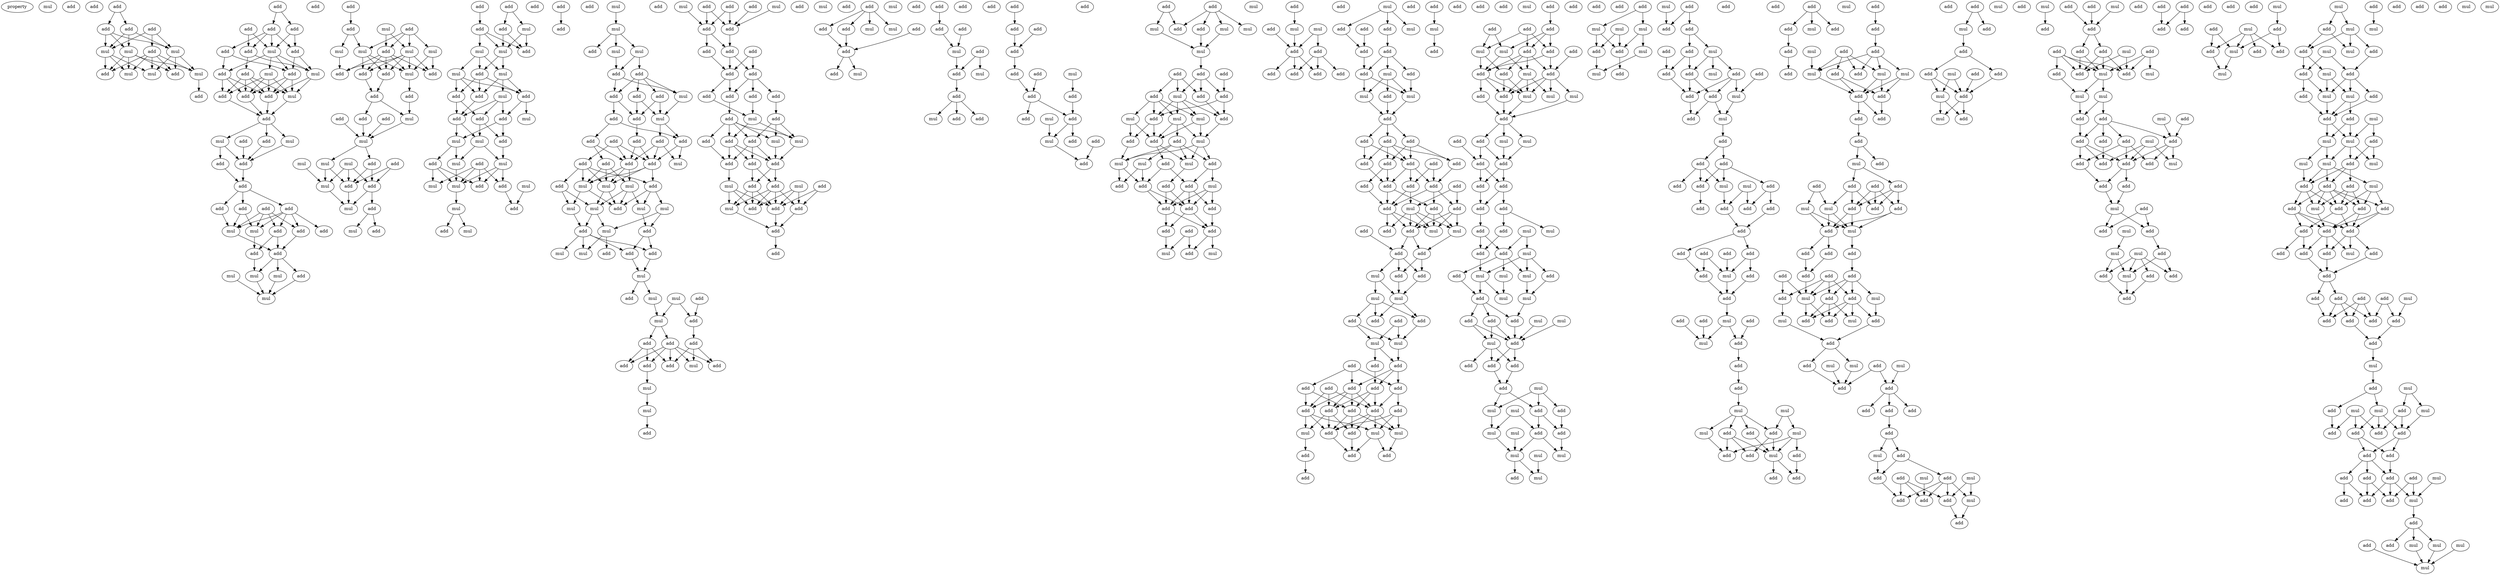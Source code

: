 digraph {
    node [fontcolor=black]
    property [mul=2,lf=1.3]
    0 [ label = mul ];
    1 [ label = add ];
    2 [ label = add ];
    3 [ label = add ];
    4 [ label = add ];
    5 [ label = add ];
    6 [ label = add ];
    7 [ label = mul ];
    8 [ label = mul ];
    9 [ label = add ];
    10 [ label = mul ];
    11 [ label = add ];
    12 [ label = mul ];
    13 [ label = mul ];
    14 [ label = mul ];
    15 [ label = add ];
    16 [ label = add ];
    17 [ label = add ];
    18 [ label = add ];
    19 [ label = add ];
    20 [ label = add ];
    21 [ label = mul ];
    22 [ label = add ];
    23 [ label = add ];
    24 [ label = add ];
    25 [ label = mul ];
    26 [ label = mul ];
    27 [ label = add ];
    28 [ label = add ];
    29 [ label = add ];
    30 [ label = add ];
    31 [ label = add ];
    32 [ label = add ];
    33 [ label = mul ];
    34 [ label = add ];
    35 [ label = mul ];
    36 [ label = add ];
    37 [ label = add ];
    38 [ label = add ];
    39 [ label = mul ];
    40 [ label = add ];
    41 [ label = add ];
    42 [ label = add ];
    43 [ label = add ];
    44 [ label = add ];
    45 [ label = add ];
    46 [ label = add ];
    47 [ label = add ];
    48 [ label = mul ];
    49 [ label = mul ];
    50 [ label = add ];
    51 [ label = add ];
    52 [ label = add ];
    53 [ label = add ];
    54 [ label = mul ];
    55 [ label = mul ];
    56 [ label = add ];
    57 [ label = mul ];
    58 [ label = mul ];
    59 [ label = add ];
    60 [ label = add ];
    61 [ label = add ];
    62 [ label = mul ];
    63 [ label = mul ];
    64 [ label = add ];
    65 [ label = mul ];
    66 [ label = mul ];
    67 [ label = mul ];
    68 [ label = add ];
    69 [ label = add ];
    70 [ label = add ];
    71 [ label = add ];
    72 [ label = mul ];
    73 [ label = add ];
    74 [ label = add ];
    75 [ label = add ];
    76 [ label = mul ];
    77 [ label = add ];
    78 [ label = add ];
    79 [ label = mul ];
    80 [ label = mul ];
    81 [ label = mul ];
    82 [ label = add ];
    83 [ label = mul ];
    84 [ label = add ];
    85 [ label = add ];
    86 [ label = mul ];
    87 [ label = add ];
    88 [ label = mul ];
    89 [ label = add ];
    90 [ label = mul ];
    91 [ label = add ];
    92 [ label = add ];
    93 [ label = add ];
    94 [ label = add ];
    95 [ label = mul ];
    96 [ label = add ];
    97 [ label = mul ];
    98 [ label = add ];
    99 [ label = mul ];
    100 [ label = mul ];
    101 [ label = add ];
    102 [ label = mul ];
    103 [ label = add ];
    104 [ label = add ];
    105 [ label = add ];
    106 [ label = add ];
    107 [ label = mul ];
    108 [ label = mul ];
    109 [ label = add ];
    110 [ label = add ];
    111 [ label = add ];
    112 [ label = mul ];
    113 [ label = add ];
    114 [ label = mul ];
    115 [ label = mul ];
    116 [ label = add ];
    117 [ label = mul ];
    118 [ label = add ];
    119 [ label = add ];
    120 [ label = mul ];
    121 [ label = mul ];
    122 [ label = mul ];
    123 [ label = add ];
    124 [ label = mul ];
    125 [ label = add ];
    126 [ label = add ];
    127 [ label = mul ];
    128 [ label = add ];
    129 [ label = add ];
    130 [ label = add ];
    131 [ label = mul ];
    132 [ label = mul ];
    133 [ label = add ];
    134 [ label = mul ];
    135 [ label = mul ];
    136 [ label = add ];
    137 [ label = add ];
    138 [ label = add ];
    139 [ label = add ];
    140 [ label = mul ];
    141 [ label = add ];
    142 [ label = add ];
    143 [ label = mul ];
    144 [ label = add ];
    145 [ label = add ];
    146 [ label = add ];
    147 [ label = add ];
    148 [ label = add ];
    149 [ label = add ];
    150 [ label = add ];
    151 [ label = add ];
    152 [ label = add ];
    153 [ label = mul ];
    154 [ label = add ];
    155 [ label = mul ];
    156 [ label = add ];
    157 [ label = add ];
    158 [ label = mul ];
    159 [ label = mul ];
    160 [ label = mul ];
    161 [ label = mul ];
    162 [ label = mul ];
    163 [ label = add ];
    164 [ label = mul ];
    165 [ label = add ];
    166 [ label = add ];
    167 [ label = mul ];
    168 [ label = add ];
    169 [ label = add ];
    170 [ label = mul ];
    171 [ label = mul ];
    172 [ label = add ];
    173 [ label = mul ];
    174 [ label = add ];
    175 [ label = mul ];
    176 [ label = mul ];
    177 [ label = add ];
    178 [ label = add ];
    179 [ label = mul ];
    180 [ label = add ];
    181 [ label = add ];
    182 [ label = add ];
    183 [ label = add ];
    184 [ label = add ];
    185 [ label = add ];
    186 [ label = mul ];
    187 [ label = add ];
    188 [ label = add ];
    189 [ label = mul ];
    190 [ label = mul ];
    191 [ label = add ];
    192 [ label = mul ];
    193 [ label = mul ];
    194 [ label = add ];
    195 [ label = add ];
    196 [ label = add ];
    197 [ label = add ];
    198 [ label = add ];
    199 [ label = add ];
    200 [ label = add ];
    201 [ label = add ];
    202 [ label = add ];
    203 [ label = add ];
    204 [ label = add ];
    205 [ label = add ];
    206 [ label = add ];
    207 [ label = add ];
    208 [ label = mul ];
    209 [ label = add ];
    210 [ label = add ];
    211 [ label = mul ];
    212 [ label = mul ];
    213 [ label = add ];
    214 [ label = add ];
    215 [ label = add ];
    216 [ label = add ];
    217 [ label = add ];
    218 [ label = add ];
    219 [ label = mul ];
    220 [ label = add ];
    221 [ label = mul ];
    222 [ label = add ];
    223 [ label = add ];
    224 [ label = add ];
    225 [ label = add ];
    226 [ label = mul ];
    227 [ label = add ];
    228 [ label = add ];
    229 [ label = add ];
    230 [ label = mul ];
    231 [ label = add ];
    232 [ label = add ];
    233 [ label = add ];
    234 [ label = add ];
    235 [ label = add ];
    236 [ label = add ];
    237 [ label = mul ];
    238 [ label = mul ];
    239 [ label = add ];
    240 [ label = add ];
    241 [ label = mul ];
    242 [ label = mul ];
    243 [ label = add ];
    244 [ label = add ];
    245 [ label = add ];
    246 [ label = add ];
    247 [ label = add ];
    248 [ label = mul ];
    249 [ label = add ];
    250 [ label = mul ];
    251 [ label = add ];
    252 [ label = add ];
    253 [ label = mul ];
    254 [ label = add ];
    255 [ label = add ];
    256 [ label = add ];
    257 [ label = add ];
    258 [ label = add ];
    259 [ label = add ];
    260 [ label = add ];
    261 [ label = add ];
    262 [ label = add ];
    263 [ label = mul ];
    264 [ label = add ];
    265 [ label = add ];
    266 [ label = add ];
    267 [ label = add ];
    268 [ label = add ];
    269 [ label = mul ];
    270 [ label = mul ];
    271 [ label = add ];
    272 [ label = add ];
    273 [ label = add ];
    274 [ label = add ];
    275 [ label = add ];
    276 [ label = add ];
    277 [ label = mul ];
    278 [ label = add ];
    279 [ label = mul ];
    280 [ label = mul ];
    281 [ label = mul ];
    282 [ label = add ];
    283 [ label = add ];
    284 [ label = mul ];
    285 [ label = add ];
    286 [ label = add ];
    287 [ label = add ];
    288 [ label = add ];
    289 [ label = mul ];
    290 [ label = mul ];
    291 [ label = mul ];
    292 [ label = mul ];
    293 [ label = add ];
    294 [ label = add ];
    295 [ label = add ];
    296 [ label = add ];
    297 [ label = mul ];
    298 [ label = add ];
    299 [ label = mul ];
    300 [ label = mul ];
    301 [ label = mul ];
    302 [ label = add ];
    303 [ label = add ];
    304 [ label = add ];
    305 [ label = mul ];
    306 [ label = add ];
    307 [ label = add ];
    308 [ label = add ];
    309 [ label = add ];
    310 [ label = add ];
    311 [ label = add ];
    312 [ label = add ];
    313 [ label = add ];
    314 [ label = add ];
    315 [ label = mul ];
    316 [ label = add ];
    317 [ label = mul ];
    318 [ label = add ];
    319 [ label = mul ];
    320 [ label = mul ];
    321 [ label = add ];
    322 [ label = add ];
    323 [ label = add ];
    324 [ label = add ];
    325 [ label = add ];
    326 [ label = add ];
    327 [ label = add ];
    328 [ label = add ];
    329 [ label = mul ];
    330 [ label = add ];
    331 [ label = add ];
    332 [ label = mul ];
    333 [ label = add ];
    334 [ label = add ];
    335 [ label = add ];
    336 [ label = add ];
    337 [ label = add ];
    338 [ label = mul ];
    339 [ label = add ];
    340 [ label = add ];
    341 [ label = mul ];
    342 [ label = mul ];
    343 [ label = add ];
    344 [ label = add ];
    345 [ label = add ];
    346 [ label = add ];
    347 [ label = add ];
    348 [ label = add ];
    349 [ label = add ];
    350 [ label = add ];
    351 [ label = add ];
    352 [ label = add ];
    353 [ label = add ];
    354 [ label = add ];
    355 [ label = add ];
    356 [ label = add ];
    357 [ label = mul ];
    358 [ label = add ];
    359 [ label = add ];
    360 [ label = add ];
    361 [ label = add ];
    362 [ label = mul ];
    363 [ label = add ];
    364 [ label = mul ];
    365 [ label = add ];
    366 [ label = add ];
    367 [ label = add ];
    368 [ label = mul ];
    369 [ label = add ];
    370 [ label = add ];
    371 [ label = mul ];
    372 [ label = mul ];
    373 [ label = add ];
    374 [ label = add ];
    375 [ label = add ];
    376 [ label = add ];
    377 [ label = mul ];
    378 [ label = mul ];
    379 [ label = add ];
    380 [ label = add ];
    381 [ label = add ];
    382 [ label = add ];
    383 [ label = add ];
    384 [ label = add ];
    385 [ label = add ];
    386 [ label = add ];
    387 [ label = add ];
    388 [ label = add ];
    389 [ label = add ];
    390 [ label = add ];
    391 [ label = add ];
    392 [ label = add ];
    393 [ label = mul ];
    394 [ label = mul ];
    395 [ label = mul ];
    396 [ label = add ];
    397 [ label = add ];
    398 [ label = add ];
    399 [ label = add ];
    400 [ label = add ];
    401 [ label = add ];
    402 [ label = mul ];
    403 [ label = add ];
    404 [ label = add ];
    405 [ label = add ];
    406 [ label = add ];
    407 [ label = mul ];
    408 [ label = add ];
    409 [ label = add ];
    410 [ label = add ];
    411 [ label = add ];
    412 [ label = add ];
    413 [ label = add ];
    414 [ label = add ];
    415 [ label = mul ];
    416 [ label = mul ];
    417 [ label = add ];
    418 [ label = add ];
    419 [ label = add ];
    420 [ label = mul ];
    421 [ label = add ];
    422 [ label = mul ];
    423 [ label = mul ];
    424 [ label = add ];
    425 [ label = mul ];
    426 [ label = add ];
    427 [ label = add ];
    428 [ label = add ];
    429 [ label = mul ];
    430 [ label = mul ];
    431 [ label = add ];
    432 [ label = add ];
    433 [ label = add ];
    434 [ label = add ];
    435 [ label = add ];
    436 [ label = add ];
    437 [ label = add ];
    438 [ label = add ];
    439 [ label = add ];
    440 [ label = mul ];
    441 [ label = add ];
    442 [ label = mul ];
    443 [ label = mul ];
    444 [ label = add ];
    445 [ label = add ];
    446 [ label = mul ];
    447 [ label = add ];
    448 [ label = mul ];
    449 [ label = mul ];
    450 [ label = add ];
    451 [ label = add ];
    452 [ label = mul ];
    453 [ label = mul ];
    454 [ label = add ];
    455 [ label = add ];
    456 [ label = mul ];
    457 [ label = add ];
    458 [ label = mul ];
    459 [ label = mul ];
    460 [ label = add ];
    461 [ label = add ];
    462 [ label = add ];
    463 [ label = add ];
    464 [ label = add ];
    465 [ label = add ];
    466 [ label = mul ];
    467 [ label = mul ];
    468 [ label = add ];
    469 [ label = mul ];
    470 [ label = add ];
    471 [ label = add ];
    472 [ label = mul ];
    473 [ label = mul ];
    474 [ label = add ];
    475 [ label = mul ];
    476 [ label = mul ];
    477 [ label = mul ];
    478 [ label = add ];
    479 [ label = mul ];
    480 [ label = add ];
    481 [ label = mul ];
    482 [ label = mul ];
    483 [ label = mul ];
    484 [ label = add ];
    485 [ label = add ];
    486 [ label = mul ];
    487 [ label = mul ];
    488 [ label = add ];
    489 [ label = mul ];
    490 [ label = add ];
    491 [ label = add ];
    492 [ label = add ];
    493 [ label = mul ];
    494 [ label = add ];
    495 [ label = add ];
    496 [ label = mul ];
    497 [ label = add ];
    498 [ label = add ];
    499 [ label = add ];
    500 [ label = add ];
    501 [ label = add ];
    502 [ label = add ];
    503 [ label = mul ];
    504 [ label = mul ];
    505 [ label = add ];
    506 [ label = add ];
    507 [ label = add ];
    508 [ label = add ];
    509 [ label = add ];
    510 [ label = mul ];
    511 [ label = add ];
    512 [ label = mul ];
    513 [ label = add ];
    514 [ label = add ];
    515 [ label = add ];
    516 [ label = add ];
    517 [ label = add ];
    518 [ label = add ];
    519 [ label = add ];
    520 [ label = add ];
    521 [ label = add ];
    522 [ label = add ];
    523 [ label = add ];
    524 [ label = mul ];
    525 [ label = add ];
    526 [ label = add ];
    527 [ label = add ];
    528 [ label = mul ];
    529 [ label = add ];
    530 [ label = add ];
    531 [ label = mul ];
    532 [ label = add ];
    533 [ label = add ];
    534 [ label = add ];
    535 [ label = mul ];
    536 [ label = mul ];
    537 [ label = add ];
    538 [ label = mul ];
    539 [ label = add ];
    540 [ label = add ];
    541 [ label = mul ];
    542 [ label = add ];
    543 [ label = add ];
    544 [ label = mul ];
    545 [ label = add ];
    546 [ label = add ];
    547 [ label = add ];
    548 [ label = add ];
    549 [ label = add ];
    550 [ label = add ];
    551 [ label = add ];
    552 [ label = mul ];
    553 [ label = mul ];
    554 [ label = add ];
    555 [ label = add ];
    556 [ label = add ];
    557 [ label = add ];
    558 [ label = add ];
    559 [ label = add ];
    560 [ label = mul ];
    561 [ label = add ];
    562 [ label = add ];
    563 [ label = mul ];
    564 [ label = mul ];
    565 [ label = mul ];
    566 [ label = add ];
    567 [ label = add ];
    568 [ label = add ];
    569 [ label = add ];
    570 [ label = add ];
    571 [ label = add ];
    572 [ label = add ];
    573 [ label = mul ];
    574 [ label = add ];
    575 [ label = add ];
    576 [ label = add ];
    577 [ label = add ];
    578 [ label = add ];
    579 [ label = add ];
    580 [ label = add ];
    581 [ label = add ];
    582 [ label = mul ];
    583 [ label = mul ];
    584 [ label = mul ];
    585 [ label = add ];
    586 [ label = add ];
    587 [ label = add ];
    588 [ label = add ];
    589 [ label = add ];
    590 [ label = add ];
    591 [ label = add ];
    592 [ label = add ];
    593 [ label = mul ];
    594 [ label = add ];
    595 [ label = mul ];
    596 [ label = add ];
    597 [ label = add ];
    598 [ label = add ];
    599 [ label = mul ];
    600 [ label = add ];
    601 [ label = add ];
    602 [ label = mul ];
    603 [ label = add ];
    604 [ label = mul ];
    605 [ label = add ];
    606 [ label = mul ];
    607 [ label = mul ];
    608 [ label = add ];
    609 [ label = add ];
    610 [ label = add ];
    611 [ label = add ];
    612 [ label = add ];
    613 [ label = add ];
    614 [ label = add ];
    615 [ label = mul ];
    616 [ label = add ];
    617 [ label = add ];
    618 [ label = mul ];
    619 [ label = add ];
    620 [ label = mul ];
    621 [ label = add ];
    622 [ label = add ];
    623 [ label = mul ];
    624 [ label = add ];
    625 [ label = add ];
    626 [ label = add ];
    627 [ label = add ];
    628 [ label = mul ];
    629 [ label = add ];
    630 [ label = mul ];
    631 [ label = add ];
    632 [ label = add ];
    633 [ label = add ];
    634 [ label = add ];
    635 [ label = add ];
    636 [ label = mul ];
    637 [ label = mul ];
    638 [ label = add ];
    639 [ label = mul ];
    640 [ label = add ];
    641 [ label = mul ];
    642 [ label = add ];
    643 [ label = add ];
    644 [ label = add ];
    645 [ label = mul ];
    646 [ label = add ];
    647 [ label = add ];
    648 [ label = add ];
    649 [ label = add ];
    650 [ label = add ];
    651 [ label = add ];
    652 [ label = mul ];
    653 [ label = add ];
    654 [ label = mul ];
    655 [ label = mul ];
    656 [ label = add ];
    657 [ label = add ];
    658 [ label = mul ];
    659 [ label = mul ];
    660 [ label = mul ];
    661 [ label = add ];
    662 [ label = add ];
    663 [ label = add ];
    664 [ label = add ];
    665 [ label = add ];
    666 [ label = mul ];
    667 [ label = add ];
    668 [ label = add ];
    669 [ label = add ];
    670 [ label = mul ];
    671 [ label = add ];
    672 [ label = add ];
    673 [ label = add ];
    674 [ label = add ];
    675 [ label = add ];
    676 [ label = add ];
    677 [ label = mul ];
    678 [ label = add ];
    679 [ label = add ];
    680 [ label = mul ];
    681 [ label = add ];
    682 [ label = mul ];
    683 [ label = mul ];
    684 [ label = add ];
    685 [ label = mul ];
    686 [ label = add ];
    687 [ label = add ];
    688 [ label = add ];
    689 [ label = add ];
    690 [ label = add ];
    691 [ label = add ];
    692 [ label = add ];
    693 [ label = add ];
    694 [ label = add ];
    695 [ label = add ];
    696 [ label = mul ];
    697 [ label = add ];
    698 [ label = mul ];
    699 [ label = add ];
    700 [ label = mul ];
    701 [ label = add ];
    702 [ label = add ];
    703 [ label = add ];
    704 [ label = mul ];
    705 [ label = mul ];
    706 [ label = add ];
    707 [ label = mul ];
    708 [ label = add ];
    709 [ label = add ];
    710 [ label = mul ];
    711 [ label = mul ];
    712 [ label = mul ];
    713 [ label = add ];
    714 [ label = add ];
    715 [ label = mul ];
    716 [ label = add ];
    717 [ label = mul ];
    718 [ label = add ];
    719 [ label = add ];
    720 [ label = add ];
    721 [ label = add ];
    722 [ label = mul ];
    723 [ label = add ];
    724 [ label = mul ];
    725 [ label = mul ];
    726 [ label = add ];
    727 [ label = mul ];
    728 [ label = mul ];
    729 [ label = mul ];
    730 [ label = add ];
    731 [ label = mul ];
    732 [ label = add ];
    733 [ label = add ];
    734 [ label = add ];
    735 [ label = mul ];
    736 [ label = add ];
    737 [ label = mul ];
    738 [ label = add ];
    739 [ label = add ];
    740 [ label = add ];
    741 [ label = add ];
    742 [ label = add ];
    743 [ label = add ];
    744 [ label = add ];
    745 [ label = mul ];
    746 [ label = add ];
    747 [ label = add ];
    748 [ label = add ];
    749 [ label = add ];
    750 [ label = add ];
    751 [ label = add ];
    752 [ label = add ];
    753 [ label = add ];
    754 [ label = mul ];
    755 [ label = add ];
    756 [ label = add ];
    757 [ label = add ];
    758 [ label = add ];
    759 [ label = add ];
    760 [ label = add ];
    761 [ label = add ];
    762 [ label = mul ];
    763 [ label = add ];
    764 [ label = mul ];
    765 [ label = mul ];
    766 [ label = mul ];
    767 [ label = add ];
    768 [ label = add ];
    769 [ label = mul ];
    770 [ label = add ];
    771 [ label = add ];
    772 [ label = add ];
    773 [ label = add ];
    774 [ label = add ];
    775 [ label = add ];
    776 [ label = add ];
    777 [ label = add ];
    778 [ label = add ];
    779 [ label = mul ];
    780 [ label = add ];
    781 [ label = mul ];
    782 [ label = add ];
    783 [ label = add ];
    784 [ label = add ];
    785 [ label = add ];
    786 [ label = mul ];
    787 [ label = mul ];
    788 [ label = add ];
    789 [ label = add ];
    790 [ label = mul ];
    791 [ label = mul ];
    792 [ label = mul ];
    793 [ label = mul ];
    3 -> 4 [ name = 0 ];
    3 -> 5 [ name = 1 ];
    4 -> 7 [ name = 2 ];
    4 -> 8 [ name = 3 ];
    4 -> 10 [ name = 4 ];
    5 -> 7 [ name = 5 ];
    5 -> 8 [ name = 6 ];
    5 -> 10 [ name = 7 ];
    6 -> 7 [ name = 8 ];
    6 -> 8 [ name = 9 ];
    6 -> 9 [ name = 10 ];
    7 -> 12 [ name = 11 ];
    7 -> 14 [ name = 12 ];
    7 -> 15 [ name = 13 ];
    8 -> 11 [ name = 14 ];
    8 -> 13 [ name = 15 ];
    8 -> 14 [ name = 16 ];
    9 -> 11 [ name = 17 ];
    9 -> 12 [ name = 18 ];
    9 -> 13 [ name = 19 ];
    9 -> 14 [ name = 20 ];
    9 -> 15 [ name = 21 ];
    10 -> 11 [ name = 22 ];
    10 -> 12 [ name = 23 ];
    10 -> 13 [ name = 24 ];
    10 -> 15 [ name = 25 ];
    12 -> 16 [ name = 26 ];
    17 -> 19 [ name = 27 ];
    17 -> 20 [ name = 28 ];
    18 -> 21 [ name = 29 ];
    18 -> 24 [ name = 30 ];
    19 -> 21 [ name = 31 ];
    19 -> 22 [ name = 32 ];
    19 -> 23 [ name = 33 ];
    19 -> 24 [ name = 34 ];
    20 -> 21 [ name = 35 ];
    20 -> 23 [ name = 36 ];
    21 -> 25 [ name = 37 ];
    21 -> 26 [ name = 38 ];
    21 -> 27 [ name = 39 ];
    21 -> 28 [ name = 40 ];
    22 -> 27 [ name = 41 ];
    22 -> 28 [ name = 42 ];
    23 -> 25 [ name = 43 ];
    23 -> 27 [ name = 44 ];
    24 -> 25 [ name = 45 ];
    24 -> 29 [ name = 46 ];
    25 -> 31 [ name = 47 ];
    25 -> 33 [ name = 48 ];
    26 -> 30 [ name = 49 ];
    26 -> 31 [ name = 50 ];
    26 -> 32 [ name = 51 ];
    26 -> 33 [ name = 52 ];
    27 -> 30 [ name = 53 ];
    27 -> 31 [ name = 54 ];
    27 -> 33 [ name = 55 ];
    28 -> 30 [ name = 56 ];
    28 -> 31 [ name = 57 ];
    28 -> 32 [ name = 58 ];
    29 -> 30 [ name = 59 ];
    29 -> 31 [ name = 60 ];
    29 -> 32 [ name = 61 ];
    29 -> 33 [ name = 62 ];
    30 -> 34 [ name = 63 ];
    31 -> 34 [ name = 64 ];
    32 -> 34 [ name = 65 ];
    33 -> 34 [ name = 66 ];
    34 -> 35 [ name = 67 ];
    34 -> 38 [ name = 68 ];
    34 -> 39 [ name = 69 ];
    35 -> 40 [ name = 70 ];
    35 -> 41 [ name = 71 ];
    37 -> 41 [ name = 72 ];
    38 -> 41 [ name = 73 ];
    39 -> 41 [ name = 74 ];
    40 -> 42 [ name = 75 ];
    41 -> 42 [ name = 76 ];
    42 -> 43 [ name = 77 ];
    42 -> 44 [ name = 78 ];
    42 -> 46 [ name = 79 ];
    43 -> 48 [ name = 80 ];
    43 -> 49 [ name = 81 ];
    44 -> 47 [ name = 82 ];
    44 -> 48 [ name = 83 ];
    44 -> 49 [ name = 84 ];
    44 -> 50 [ name = 85 ];
    44 -> 51 [ name = 86 ];
    45 -> 47 [ name = 87 ];
    45 -> 48 [ name = 88 ];
    45 -> 49 [ name = 89 ];
    45 -> 50 [ name = 90 ];
    46 -> 49 [ name = 91 ];
    47 -> 52 [ name = 92 ];
    48 -> 53 [ name = 93 ];
    49 -> 52 [ name = 94 ];
    50 -> 52 [ name = 95 ];
    50 -> 53 [ name = 96 ];
    52 -> 55 [ name = 97 ];
    52 -> 56 [ name = 98 ];
    52 -> 57 [ name = 99 ];
    53 -> 57 [ name = 100 ];
    54 -> 58 [ name = 101 ];
    55 -> 58 [ name = 102 ];
    56 -> 58 [ name = 103 ];
    57 -> 58 [ name = 104 ];
    59 -> 61 [ name = 105 ];
    60 -> 64 [ name = 106 ];
    60 -> 65 [ name = 107 ];
    60 -> 66 [ name = 108 ];
    60 -> 67 [ name = 109 ];
    61 -> 63 [ name = 110 ];
    61 -> 67 [ name = 111 ];
    62 -> 64 [ name = 112 ];
    62 -> 66 [ name = 113 ];
    63 -> 68 [ name = 114 ];
    64 -> 68 [ name = 115 ];
    64 -> 69 [ name = 116 ];
    64 -> 70 [ name = 117 ];
    64 -> 71 [ name = 118 ];
    64 -> 72 [ name = 119 ];
    65 -> 71 [ name = 120 ];
    65 -> 72 [ name = 121 ];
    66 -> 68 [ name = 122 ];
    66 -> 69 [ name = 123 ];
    66 -> 70 [ name = 124 ];
    66 -> 71 [ name = 125 ];
    66 -> 72 [ name = 126 ];
    67 -> 69 [ name = 127 ];
    67 -> 70 [ name = 128 ];
    67 -> 72 [ name = 129 ];
    69 -> 73 [ name = 130 ];
    70 -> 73 [ name = 131 ];
    72 -> 74 [ name = 132 ];
    73 -> 76 [ name = 133 ];
    73 -> 78 [ name = 134 ];
    74 -> 76 [ name = 135 ];
    75 -> 79 [ name = 136 ];
    76 -> 79 [ name = 137 ];
    77 -> 79 [ name = 138 ];
    78 -> 79 [ name = 139 ];
    79 -> 83 [ name = 140 ];
    79 -> 84 [ name = 141 ];
    80 -> 85 [ name = 142 ];
    80 -> 86 [ name = 143 ];
    80 -> 87 [ name = 144 ];
    81 -> 86 [ name = 145 ];
    82 -> 85 [ name = 146 ];
    82 -> 87 [ name = 147 ];
    83 -> 85 [ name = 148 ];
    83 -> 86 [ name = 149 ];
    84 -> 85 [ name = 150 ];
    84 -> 87 [ name = 151 ];
    85 -> 88 [ name = 152 ];
    86 -> 88 [ name = 153 ];
    87 -> 88 [ name = 154 ];
    87 -> 89 [ name = 155 ];
    89 -> 90 [ name = 156 ];
    89 -> 91 [ name = 157 ];
    92 -> 95 [ name = 158 ];
    92 -> 96 [ name = 159 ];
    93 -> 94 [ name = 160 ];
    94 -> 97 [ name = 161 ];
    94 -> 98 [ name = 162 ];
    94 -> 99 [ name = 163 ];
    95 -> 98 [ name = 164 ];
    95 -> 99 [ name = 165 ];
    96 -> 98 [ name = 166 ];
    96 -> 99 [ name = 167 ];
    97 -> 100 [ name = 168 ];
    97 -> 101 [ name = 169 ];
    97 -> 102 [ name = 170 ];
    99 -> 100 [ name = 171 ];
    99 -> 101 [ name = 172 ];
    100 -> 103 [ name = 173 ];
    100 -> 104 [ name = 174 ];
    100 -> 107 [ name = 175 ];
    101 -> 103 [ name = 176 ];
    101 -> 104 [ name = 177 ];
    101 -> 106 [ name = 178 ];
    102 -> 103 [ name = 179 ];
    102 -> 104 [ name = 180 ];
    102 -> 106 [ name = 181 ];
    103 -> 108 [ name = 182 ];
    103 -> 109 [ name = 183 ];
    104 -> 111 [ name = 184 ];
    106 -> 110 [ name = 185 ];
    106 -> 111 [ name = 186 ];
    107 -> 109 [ name = 187 ];
    107 -> 110 [ name = 188 ];
    107 -> 111 [ name = 189 ];
    109 -> 112 [ name = 190 ];
    109 -> 113 [ name = 191 ];
    110 -> 113 [ name = 192 ];
    110 -> 114 [ name = 193 ];
    111 -> 112 [ name = 194 ];
    111 -> 114 [ name = 195 ];
    112 -> 115 [ name = 196 ];
    112 -> 116 [ name = 197 ];
    113 -> 117 [ name = 198 ];
    114 -> 115 [ name = 199 ];
    114 -> 117 [ name = 200 ];
    115 -> 121 [ name = 201 ];
    116 -> 121 [ name = 202 ];
    116 -> 122 [ name = 203 ];
    116 -> 123 [ name = 204 ];
    117 -> 119 [ name = 205 ];
    117 -> 121 [ name = 206 ];
    117 -> 123 [ name = 207 ];
    118 -> 119 [ name = 208 ];
    118 -> 121 [ name = 209 ];
    118 -> 122 [ name = 210 ];
    118 -> 123 [ name = 211 ];
    119 -> 125 [ name = 212 ];
    120 -> 125 [ name = 213 ];
    121 -> 124 [ name = 214 ];
    124 -> 126 [ name = 215 ];
    124 -> 127 [ name = 216 ];
    128 -> 129 [ name = 217 ];
    131 -> 132 [ name = 218 ];
    132 -> 133 [ name = 219 ];
    132 -> 134 [ name = 220 ];
    132 -> 135 [ name = 221 ];
    134 -> 136 [ name = 222 ];
    134 -> 137 [ name = 223 ];
    135 -> 136 [ name = 224 ];
    136 -> 139 [ name = 225 ];
    136 -> 140 [ name = 226 ];
    137 -> 138 [ name = 227 ];
    137 -> 139 [ name = 228 ];
    137 -> 140 [ name = 229 ];
    137 -> 141 [ name = 230 ];
    138 -> 143 [ name = 231 ];
    138 -> 144 [ name = 232 ];
    139 -> 142 [ name = 233 ];
    139 -> 144 [ name = 234 ];
    140 -> 143 [ name = 235 ];
    141 -> 143 [ name = 236 ];
    141 -> 144 [ name = 237 ];
    142 -> 146 [ name = 238 ];
    142 -> 148 [ name = 239 ];
    143 -> 147 [ name = 240 ];
    143 -> 148 [ name = 241 ];
    144 -> 149 [ name = 242 ];
    145 -> 150 [ name = 243 ];
    145 -> 151 [ name = 244 ];
    145 -> 152 [ name = 245 ];
    146 -> 150 [ name = 246 ];
    146 -> 154 [ name = 247 ];
    147 -> 150 [ name = 248 ];
    147 -> 151 [ name = 249 ];
    147 -> 153 [ name = 250 ];
    148 -> 151 [ name = 251 ];
    148 -> 153 [ name = 252 ];
    149 -> 150 [ name = 253 ];
    149 -> 151 [ name = 254 ];
    150 -> 155 [ name = 255 ];
    150 -> 158 [ name = 256 ];
    150 -> 159 [ name = 257 ];
    151 -> 155 [ name = 258 ];
    151 -> 156 [ name = 259 ];
    151 -> 158 [ name = 260 ];
    152 -> 155 [ name = 261 ];
    152 -> 156 [ name = 262 ];
    152 -> 157 [ name = 263 ];
    152 -> 158 [ name = 264 ];
    154 -> 155 [ name = 265 ];
    154 -> 158 [ name = 266 ];
    154 -> 159 [ name = 267 ];
    155 -> 160 [ name = 268 ];
    155 -> 163 [ name = 269 ];
    156 -> 161 [ name = 270 ];
    156 -> 162 [ name = 271 ];
    156 -> 163 [ name = 272 ];
    157 -> 160 [ name = 273 ];
    157 -> 164 [ name = 274 ];
    158 -> 163 [ name = 275 ];
    158 -> 164 [ name = 276 ];
    159 -> 160 [ name = 277 ];
    159 -> 161 [ name = 278 ];
    159 -> 163 [ name = 279 ];
    160 -> 165 [ name = 280 ];
    160 -> 167 [ name = 281 ];
    161 -> 166 [ name = 282 ];
    162 -> 166 [ name = 283 ];
    162 -> 167 [ name = 284 ];
    164 -> 165 [ name = 285 ];
    165 -> 169 [ name = 286 ];
    165 -> 170 [ name = 287 ];
    165 -> 171 [ name = 288 ];
    165 -> 172 [ name = 289 ];
    166 -> 169 [ name = 290 ];
    166 -> 172 [ name = 291 ];
    167 -> 168 [ name = 292 ];
    167 -> 171 [ name = 293 ];
    169 -> 173 [ name = 294 ];
    172 -> 173 [ name = 295 ];
    173 -> 174 [ name = 296 ];
    173 -> 175 [ name = 297 ];
    175 -> 179 [ name = 298 ];
    176 -> 178 [ name = 299 ];
    176 -> 179 [ name = 300 ];
    177 -> 178 [ name = 301 ];
    178 -> 181 [ name = 302 ];
    179 -> 182 [ name = 303 ];
    179 -> 183 [ name = 304 ];
    181 -> 185 [ name = 305 ];
    181 -> 186 [ name = 306 ];
    181 -> 187 [ name = 307 ];
    182 -> 184 [ name = 308 ];
    182 -> 185 [ name = 309 ];
    182 -> 186 [ name = 310 ];
    182 -> 187 [ name = 311 ];
    182 -> 188 [ name = 312 ];
    183 -> 184 [ name = 313 ];
    183 -> 185 [ name = 314 ];
    183 -> 188 [ name = 315 ];
    188 -> 189 [ name = 316 ];
    189 -> 190 [ name = 317 ];
    190 -> 191 [ name = 318 ];
    192 -> 197 [ name = 319 ];
    193 -> 198 [ name = 320 ];
    194 -> 197 [ name = 321 ];
    194 -> 198 [ name = 322 ];
    195 -> 197 [ name = 323 ];
    195 -> 198 [ name = 324 ];
    196 -> 198 [ name = 325 ];
    197 -> 199 [ name = 326 ];
    197 -> 201 [ name = 327 ];
    198 -> 199 [ name = 328 ];
    199 -> 202 [ name = 329 ];
    199 -> 203 [ name = 330 ];
    200 -> 202 [ name = 331 ];
    200 -> 203 [ name = 332 ];
    201 -> 203 [ name = 333 ];
    202 -> 204 [ name = 334 ];
    202 -> 206 [ name = 335 ];
    202 -> 207 [ name = 336 ];
    203 -> 205 [ name = 337 ];
    203 -> 206 [ name = 338 ];
    204 -> 210 [ name = 339 ];
    205 -> 208 [ name = 340 ];
    206 -> 209 [ name = 341 ];
    207 -> 208 [ name = 342 ];
    208 -> 212 [ name = 343 ];
    208 -> 214 [ name = 344 ];
    209 -> 211 [ name = 345 ];
    209 -> 212 [ name = 346 ];
    209 -> 213 [ name = 347 ];
    209 -> 214 [ name = 348 ];
    209 -> 215 [ name = 349 ];
    210 -> 211 [ name = 350 ];
    210 -> 212 [ name = 351 ];
    210 -> 215 [ name = 352 ];
    211 -> 216 [ name = 353 ];
    212 -> 216 [ name = 354 ];
    213 -> 218 [ name = 355 ];
    214 -> 216 [ name = 356 ];
    214 -> 217 [ name = 357 ];
    214 -> 218 [ name = 358 ];
    215 -> 216 [ name = 359 ];
    215 -> 217 [ name = 360 ];
    215 -> 218 [ name = 361 ];
    216 -> 222 [ name = 362 ];
    216 -> 223 [ name = 363 ];
    217 -> 222 [ name = 364 ];
    217 -> 223 [ name = 365 ];
    218 -> 219 [ name = 366 ];
    219 -> 224 [ name = 367 ];
    219 -> 226 [ name = 368 ];
    219 -> 227 [ name = 369 ];
    220 -> 224 [ name = 370 ];
    220 -> 225 [ name = 371 ];
    221 -> 224 [ name = 372 ];
    221 -> 225 [ name = 373 ];
    221 -> 227 [ name = 374 ];
    222 -> 224 [ name = 375 ];
    222 -> 226 [ name = 376 ];
    222 -> 227 [ name = 377 ];
    223 -> 224 [ name = 378 ];
    223 -> 225 [ name = 379 ];
    223 -> 226 [ name = 380 ];
    223 -> 227 [ name = 381 ];
    224 -> 229 [ name = 382 ];
    225 -> 229 [ name = 383 ];
    226 -> 229 [ name = 384 ];
    229 -> 232 [ name = 385 ];
    233 -> 235 [ name = 386 ];
    233 -> 236 [ name = 387 ];
    233 -> 237 [ name = 388 ];
    233 -> 238 [ name = 389 ];
    234 -> 239 [ name = 390 ];
    235 -> 239 [ name = 391 ];
    236 -> 239 [ name = 392 ];
    239 -> 240 [ name = 393 ];
    239 -> 241 [ name = 394 ];
    244 -> 245 [ name = 395 ];
    245 -> 248 [ name = 396 ];
    247 -> 248 [ name = 397 ];
    248 -> 251 [ name = 398 ];
    249 -> 250 [ name = 399 ];
    249 -> 251 [ name = 400 ];
    251 -> 252 [ name = 401 ];
    252 -> 253 [ name = 402 ];
    252 -> 254 [ name = 403 ];
    252 -> 255 [ name = 404 ];
    257 -> 258 [ name = 405 ];
    258 -> 260 [ name = 406 ];
    259 -> 260 [ name = 407 ];
    260 -> 264 [ name = 408 ];
    262 -> 265 [ name = 409 ];
    263 -> 266 [ name = 410 ];
    264 -> 265 [ name = 411 ];
    265 -> 267 [ name = 412 ];
    265 -> 268 [ name = 413 ];
    266 -> 268 [ name = 414 ];
    268 -> 270 [ name = 415 ];
    268 -> 272 [ name = 416 ];
    269 -> 270 [ name = 417 ];
    270 -> 273 [ name = 418 ];
    271 -> 273 [ name = 419 ];
    274 -> 276 [ name = 420 ];
    274 -> 278 [ name = 421 ];
    274 -> 279 [ name = 422 ];
    274 -> 280 [ name = 423 ];
    275 -> 277 [ name = 424 ];
    275 -> 278 [ name = 425 ];
    276 -> 281 [ name = 426 ];
    277 -> 281 [ name = 427 ];
    279 -> 281 [ name = 428 ];
    281 -> 282 [ name = 429 ];
    282 -> 287 [ name = 430 ];
    282 -> 288 [ name = 431 ];
    282 -> 289 [ name = 432 ];
    283 -> 287 [ name = 433 ];
    285 -> 286 [ name = 434 ];
    285 -> 288 [ name = 435 ];
    285 -> 289 [ name = 436 ];
    286 -> 290 [ name = 437 ];
    286 -> 291 [ name = 438 ];
    286 -> 292 [ name = 439 ];
    286 -> 294 [ name = 440 ];
    287 -> 293 [ name = 441 ];
    287 -> 294 [ name = 442 ];
    288 -> 293 [ name = 443 ];
    289 -> 290 [ name = 444 ];
    289 -> 292 [ name = 445 ];
    289 -> 293 [ name = 446 ];
    289 -> 294 [ name = 447 ];
    290 -> 296 [ name = 448 ];
    290 -> 297 [ name = 449 ];
    290 -> 298 [ name = 450 ];
    291 -> 295 [ name = 451 ];
    291 -> 296 [ name = 452 ];
    292 -> 296 [ name = 453 ];
    292 -> 297 [ name = 454 ];
    293 -> 297 [ name = 455 ];
    294 -> 295 [ name = 456 ];
    294 -> 296 [ name = 457 ];
    295 -> 301 [ name = 458 ];
    296 -> 300 [ name = 459 ];
    296 -> 303 [ name = 460 ];
    297 -> 300 [ name = 461 ];
    297 -> 301 [ name = 462 ];
    297 -> 302 [ name = 463 ];
    298 -> 299 [ name = 464 ];
    298 -> 300 [ name = 465 ];
    298 -> 301 [ name = 466 ];
    298 -> 302 [ name = 467 ];
    299 -> 307 [ name = 468 ];
    299 -> 308 [ name = 469 ];
    300 -> 304 [ name = 470 ];
    301 -> 307 [ name = 471 ];
    301 -> 308 [ name = 472 ];
    302 -> 305 [ name = 473 ];
    302 -> 306 [ name = 474 ];
    303 -> 306 [ name = 475 ];
    303 -> 308 [ name = 476 ];
    304 -> 310 [ name = 477 ];
    304 -> 311 [ name = 478 ];
    305 -> 309 [ name = 479 ];
    305 -> 310 [ name = 480 ];
    305 -> 311 [ name = 481 ];
    306 -> 309 [ name = 482 ];
    306 -> 310 [ name = 483 ];
    306 -> 311 [ name = 484 ];
    308 -> 310 [ name = 485 ];
    308 -> 311 [ name = 486 ];
    309 -> 312 [ name = 487 ];
    310 -> 312 [ name = 488 ];
    310 -> 314 [ name = 489 ];
    311 -> 312 [ name = 490 ];
    311 -> 314 [ name = 491 ];
    312 -> 316 [ name = 492 ];
    312 -> 317 [ name = 493 ];
    313 -> 315 [ name = 494 ];
    313 -> 316 [ name = 495 ];
    314 -> 315 [ name = 496 ];
    318 -> 319 [ name = 497 ];
    319 -> 323 [ name = 498 ];
    320 -> 322 [ name = 499 ];
    320 -> 323 [ name = 500 ];
    321 -> 323 [ name = 501 ];
    322 -> 326 [ name = 502 ];
    322 -> 327 [ name = 503 ];
    322 -> 328 [ name = 504 ];
    323 -> 324 [ name = 505 ];
    323 -> 327 [ name = 506 ];
    323 -> 328 [ name = 507 ];
    329 -> 331 [ name = 508 ];
    329 -> 332 [ name = 509 ];
    329 -> 334 [ name = 510 ];
    330 -> 335 [ name = 511 ];
    331 -> 336 [ name = 512 ];
    334 -> 335 [ name = 513 ];
    335 -> 339 [ name = 514 ];
    336 -> 337 [ name = 515 ];
    336 -> 338 [ name = 516 ];
    336 -> 339 [ name = 517 ];
    337 -> 342 [ name = 518 ];
    338 -> 340 [ name = 519 ];
    338 -> 341 [ name = 520 ];
    338 -> 342 [ name = 521 ];
    339 -> 341 [ name = 522 ];
    339 -> 342 [ name = 523 ];
    340 -> 343 [ name = 524 ];
    341 -> 343 [ name = 525 ];
    342 -> 343 [ name = 526 ];
    343 -> 344 [ name = 527 ];
    343 -> 345 [ name = 528 ];
    343 -> 346 [ name = 529 ];
    344 -> 347 [ name = 530 ];
    344 -> 349 [ name = 531 ];
    344 -> 350 [ name = 532 ];
    344 -> 351 [ name = 533 ];
    345 -> 349 [ name = 534 ];
    345 -> 351 [ name = 535 ];
    346 -> 347 [ name = 536 ];
    346 -> 350 [ name = 537 ];
    346 -> 351 [ name = 538 ];
    347 -> 352 [ name = 539 ];
    347 -> 354 [ name = 540 ];
    348 -> 355 [ name = 541 ];
    348 -> 356 [ name = 542 ];
    349 -> 352 [ name = 543 ];
    350 -> 355 [ name = 544 ];
    351 -> 352 [ name = 545 ];
    351 -> 355 [ name = 546 ];
    351 -> 356 [ name = 547 ];
    352 -> 358 [ name = 548 ];
    352 -> 359 [ name = 549 ];
    353 -> 357 [ name = 550 ];
    353 -> 360 [ name = 551 ];
    354 -> 358 [ name = 552 ];
    355 -> 358 [ name = 553 ];
    355 -> 359 [ name = 554 ];
    355 -> 360 [ name = 555 ];
    356 -> 357 [ name = 556 ];
    356 -> 358 [ name = 557 ];
    357 -> 362 [ name = 558 ];
    357 -> 363 [ name = 559 ];
    357 -> 364 [ name = 560 ];
    357 -> 365 [ name = 561 ];
    358 -> 363 [ name = 562 ];
    358 -> 364 [ name = 563 ];
    358 -> 365 [ name = 564 ];
    359 -> 362 [ name = 565 ];
    359 -> 364 [ name = 566 ];
    359 -> 365 [ name = 567 ];
    360 -> 362 [ name = 568 ];
    360 -> 364 [ name = 569 ];
    360 -> 365 [ name = 570 ];
    361 -> 366 [ name = 571 ];
    362 -> 367 [ name = 572 ];
    365 -> 366 [ name = 573 ];
    365 -> 367 [ name = 574 ];
    366 -> 368 [ name = 575 ];
    366 -> 369 [ name = 576 ];
    366 -> 370 [ name = 577 ];
    367 -> 369 [ name = 578 ];
    367 -> 370 [ name = 579 ];
    368 -> 371 [ name = 580 ];
    368 -> 372 [ name = 581 ];
    369 -> 372 [ name = 582 ];
    370 -> 372 [ name = 583 ];
    371 -> 374 [ name = 584 ];
    371 -> 375 [ name = 585 ];
    371 -> 376 [ name = 586 ];
    372 -> 374 [ name = 587 ];
    372 -> 376 [ name = 588 ];
    373 -> 377 [ name = 589 ];
    373 -> 378 [ name = 590 ];
    374 -> 378 [ name = 591 ];
    375 -> 377 [ name = 592 ];
    375 -> 378 [ name = 593 ];
    377 -> 380 [ name = 594 ];
    377 -> 381 [ name = 595 ];
    378 -> 381 [ name = 596 ];
    379 -> 382 [ name = 597 ];
    379 -> 383 [ name = 598 ];
    379 -> 385 [ name = 599 ];
    380 -> 386 [ name = 600 ];
    381 -> 382 [ name = 601 ];
    381 -> 385 [ name = 602 ];
    381 -> 386 [ name = 603 ];
    382 -> 388 [ name = 604 ];
    382 -> 391 [ name = 605 ];
    383 -> 389 [ name = 606 ];
    383 -> 390 [ name = 607 ];
    384 -> 387 [ name = 608 ];
    384 -> 388 [ name = 609 ];
    384 -> 389 [ name = 610 ];
    385 -> 387 [ name = 611 ];
    385 -> 388 [ name = 612 ];
    385 -> 389 [ name = 613 ];
    385 -> 390 [ name = 614 ];
    386 -> 387 [ name = 615 ];
    386 -> 388 [ name = 616 ];
    386 -> 390 [ name = 617 ];
    387 -> 392 [ name = 618 ];
    387 -> 394 [ name = 619 ];
    387 -> 396 [ name = 620 ];
    388 -> 392 [ name = 621 ];
    388 -> 393 [ name = 622 ];
    388 -> 395 [ name = 623 ];
    388 -> 396 [ name = 624 ];
    389 -> 392 [ name = 625 ];
    389 -> 394 [ name = 626 ];
    389 -> 395 [ name = 627 ];
    390 -> 392 [ name = 628 ];
    390 -> 393 [ name = 629 ];
    390 -> 396 [ name = 630 ];
    391 -> 392 [ name = 631 ];
    391 -> 393 [ name = 632 ];
    391 -> 395 [ name = 633 ];
    392 -> 399 [ name = 634 ];
    393 -> 398 [ name = 635 ];
    394 -> 397 [ name = 636 ];
    395 -> 398 [ name = 637 ];
    395 -> 399 [ name = 638 ];
    396 -> 399 [ name = 639 ];
    397 -> 400 [ name = 640 ];
    401 -> 402 [ name = 641 ];
    402 -> 403 [ name = 642 ];
    408 -> 410 [ name = 643 ];
    409 -> 412 [ name = 644 ];
    409 -> 413 [ name = 645 ];
    409 -> 416 [ name = 646 ];
    410 -> 412 [ name = 647 ];
    410 -> 413 [ name = 648 ];
    410 -> 415 [ name = 649 ];
    411 -> 415 [ name = 650 ];
    411 -> 416 [ name = 651 ];
    412 -> 417 [ name = 652 ];
    412 -> 418 [ name = 653 ];
    413 -> 417 [ name = 654 ];
    413 -> 418 [ name = 655 ];
    413 -> 419 [ name = 656 ];
    413 -> 420 [ name = 657 ];
    414 -> 418 [ name = 658 ];
    415 -> 417 [ name = 659 ];
    415 -> 420 [ name = 660 ];
    416 -> 417 [ name = 661 ];
    416 -> 419 [ name = 662 ];
    417 -> 421 [ name = 663 ];
    417 -> 423 [ name = 664 ];
    417 -> 424 [ name = 665 ];
    418 -> 421 [ name = 666 ];
    418 -> 422 [ name = 667 ];
    418 -> 423 [ name = 668 ];
    418 -> 425 [ name = 669 ];
    419 -> 421 [ name = 670 ];
    419 -> 423 [ name = 671 ];
    420 -> 421 [ name = 672 ];
    420 -> 422 [ name = 673 ];
    420 -> 423 [ name = 674 ];
    421 -> 426 [ name = 675 ];
    423 -> 426 [ name = 676 ];
    424 -> 426 [ name = 677 ];
    425 -> 426 [ name = 678 ];
    426 -> 429 [ name = 679 ];
    426 -> 430 [ name = 680 ];
    426 -> 431 [ name = 681 ];
    427 -> 433 [ name = 682 ];
    429 -> 434 [ name = 683 ];
    430 -> 434 [ name = 684 ];
    431 -> 433 [ name = 685 ];
    431 -> 434 [ name = 686 ];
    433 -> 435 [ name = 687 ];
    433 -> 436 [ name = 688 ];
    434 -> 435 [ name = 689 ];
    434 -> 436 [ name = 690 ];
    435 -> 437 [ name = 691 ];
    435 -> 438 [ name = 692 ];
    436 -> 437 [ name = 693 ];
    437 -> 439 [ name = 694 ];
    438 -> 441 [ name = 695 ];
    438 -> 442 [ name = 696 ];
    439 -> 444 [ name = 697 ];
    439 -> 445 [ name = 698 ];
    440 -> 443 [ name = 699 ];
    440 -> 444 [ name = 700 ];
    441 -> 445 [ name = 701 ];
    443 -> 446 [ name = 702 ];
    443 -> 447 [ name = 703 ];
    443 -> 449 [ name = 704 ];
    444 -> 448 [ name = 705 ];
    444 -> 449 [ name = 706 ];
    444 -> 450 [ name = 707 ];
    445 -> 446 [ name = 708 ];
    446 -> 451 [ name = 709 ];
    446 -> 453 [ name = 710 ];
    447 -> 452 [ name = 711 ];
    448 -> 453 [ name = 712 ];
    449 -> 452 [ name = 713 ];
    450 -> 451 [ name = 714 ];
    451 -> 454 [ name = 715 ];
    451 -> 455 [ name = 716 ];
    451 -> 457 [ name = 717 ];
    452 -> 455 [ name = 718 ];
    454 -> 459 [ name = 719 ];
    454 -> 460 [ name = 720 ];
    455 -> 460 [ name = 721 ];
    456 -> 460 [ name = 722 ];
    457 -> 459 [ name = 723 ];
    457 -> 460 [ name = 724 ];
    458 -> 460 [ name = 725 ];
    459 -> 461 [ name = 726 ];
    459 -> 462 [ name = 727 ];
    459 -> 463 [ name = 728 ];
    460 -> 461 [ name = 729 ];
    460 -> 463 [ name = 730 ];
    461 -> 465 [ name = 731 ];
    463 -> 465 [ name = 732 ];
    465 -> 467 [ name = 733 ];
    465 -> 468 [ name = 734 ];
    466 -> 467 [ name = 735 ];
    466 -> 468 [ name = 736 ];
    466 -> 470 [ name = 737 ];
    467 -> 473 [ name = 738 ];
    468 -> 471 [ name = 739 ];
    468 -> 474 [ name = 740 ];
    469 -> 471 [ name = 741 ];
    469 -> 473 [ name = 742 ];
    470 -> 474 [ name = 743 ];
    471 -> 476 [ name = 744 ];
    471 -> 477 [ name = 745 ];
    472 -> 476 [ name = 746 ];
    473 -> 476 [ name = 747 ];
    474 -> 477 [ name = 748 ];
    475 -> 479 [ name = 749 ];
    476 -> 478 [ name = 750 ];
    476 -> 479 [ name = 751 ];
    480 -> 482 [ name = 752 ];
    480 -> 483 [ name = 753 ];
    481 -> 484 [ name = 754 ];
    481 -> 485 [ name = 755 ];
    482 -> 484 [ name = 756 ];
    482 -> 486 [ name = 757 ];
    483 -> 484 [ name = 758 ];
    483 -> 485 [ name = 759 ];
    484 -> 488 [ name = 760 ];
    485 -> 487 [ name = 761 ];
    486 -> 487 [ name = 762 ];
    489 -> 492 [ name = 763 ];
    490 -> 491 [ name = 764 ];
    490 -> 492 [ name = 765 ];
    491 -> 493 [ name = 766 ];
    491 -> 494 [ name = 767 ];
    493 -> 496 [ name = 768 ];
    493 -> 497 [ name = 769 ];
    493 -> 500 [ name = 770 ];
    494 -> 497 [ name = 771 ];
    494 -> 499 [ name = 772 ];
    495 -> 499 [ name = 773 ];
    497 -> 501 [ name = 774 ];
    497 -> 502 [ name = 775 ];
    498 -> 503 [ name = 776 ];
    499 -> 502 [ name = 777 ];
    500 -> 501 [ name = 778 ];
    500 -> 502 [ name = 779 ];
    500 -> 503 [ name = 780 ];
    501 -> 504 [ name = 781 ];
    501 -> 505 [ name = 782 ];
    502 -> 505 [ name = 783 ];
    503 -> 504 [ name = 784 ];
    504 -> 506 [ name = 785 ];
    506 -> 507 [ name = 786 ];
    506 -> 508 [ name = 787 ];
    507 -> 509 [ name = 788 ];
    507 -> 511 [ name = 789 ];
    507 -> 512 [ name = 790 ];
    508 -> 511 [ name = 791 ];
    508 -> 512 [ name = 792 ];
    508 -> 513 [ name = 793 ];
    510 -> 514 [ name = 794 ];
    510 -> 517 [ name = 795 ];
    511 -> 516 [ name = 796 ];
    512 -> 517 [ name = 797 ];
    513 -> 514 [ name = 798 ];
    513 -> 515 [ name = 799 ];
    515 -> 518 [ name = 800 ];
    517 -> 518 [ name = 801 ];
    518 -> 520 [ name = 802 ];
    518 -> 521 [ name = 803 ];
    519 -> 524 [ name = 804 ];
    520 -> 523 [ name = 805 ];
    521 -> 524 [ name = 806 ];
    521 -> 525 [ name = 807 ];
    522 -> 523 [ name = 808 ];
    522 -> 524 [ name = 809 ];
    523 -> 526 [ name = 810 ];
    524 -> 526 [ name = 811 ];
    525 -> 526 [ name = 812 ];
    526 -> 528 [ name = 813 ];
    527 -> 532 [ name = 814 ];
    528 -> 531 [ name = 815 ];
    528 -> 532 [ name = 816 ];
    529 -> 531 [ name = 817 ];
    530 -> 531 [ name = 818 ];
    532 -> 533 [ name = 819 ];
    533 -> 534 [ name = 820 ];
    534 -> 535 [ name = 821 ];
    535 -> 537 [ name = 822 ];
    535 -> 538 [ name = 823 ];
    535 -> 539 [ name = 824 ];
    535 -> 540 [ name = 825 ];
    536 -> 537 [ name = 826 ];
    536 -> 541 [ name = 827 ];
    537 -> 542 [ name = 828 ];
    537 -> 544 [ name = 829 ];
    538 -> 543 [ name = 830 ];
    539 -> 542 [ name = 831 ];
    539 -> 543 [ name = 832 ];
    539 -> 544 [ name = 833 ];
    540 -> 544 [ name = 834 ];
    541 -> 543 [ name = 835 ];
    541 -> 544 [ name = 836 ];
    541 -> 545 [ name = 837 ];
    544 -> 546 [ name = 838 ];
    544 -> 547 [ name = 839 ];
    545 -> 547 [ name = 840 ];
    550 -> 551 [ name = 841 ];
    550 -> 553 [ name = 842 ];
    550 -> 554 [ name = 843 ];
    551 -> 555 [ name = 844 ];
    555 -> 557 [ name = 845 ];
    556 -> 558 [ name = 846 ];
    558 -> 561 [ name = 847 ];
    559 -> 562 [ name = 848 ];
    559 -> 563 [ name = 849 ];
    559 -> 564 [ name = 850 ];
    559 -> 566 [ name = 851 ];
    560 -> 563 [ name = 852 ];
    561 -> 562 [ name = 853 ];
    561 -> 563 [ name = 854 ];
    561 -> 564 [ name = 855 ];
    561 -> 565 [ name = 856 ];
    563 -> 568 [ name = 857 ];
    564 -> 567 [ name = 858 ];
    564 -> 568 [ name = 859 ];
    565 -> 567 [ name = 860 ];
    565 -> 568 [ name = 861 ];
    566 -> 567 [ name = 862 ];
    566 -> 568 [ name = 863 ];
    567 -> 570 [ name = 864 ];
    568 -> 569 [ name = 865 ];
    568 -> 570 [ name = 866 ];
    569 -> 572 [ name = 867 ];
    572 -> 573 [ name = 868 ];
    572 -> 574 [ name = 869 ];
    573 -> 577 [ name = 870 ];
    573 -> 578 [ name = 871 ];
    575 -> 582 [ name = 872 ];
    575 -> 583 [ name = 873 ];
    576 -> 579 [ name = 874 ];
    576 -> 580 [ name = 875 ];
    576 -> 581 [ name = 876 ];
    577 -> 579 [ name = 877 ];
    577 -> 580 [ name = 878 ];
    577 -> 581 [ name = 879 ];
    578 -> 580 [ name = 880 ];
    578 -> 581 [ name = 881 ];
    578 -> 583 [ name = 882 ];
    579 -> 584 [ name = 883 ];
    579 -> 585 [ name = 884 ];
    580 -> 584 [ name = 885 ];
    580 -> 585 [ name = 886 ];
    582 -> 584 [ name = 887 ];
    582 -> 585 [ name = 888 ];
    583 -> 584 [ name = 889 ];
    583 -> 585 [ name = 890 ];
    584 -> 586 [ name = 891 ];
    585 -> 587 [ name = 892 ];
    585 -> 588 [ name = 893 ];
    586 -> 592 [ name = 894 ];
    587 -> 589 [ name = 895 ];
    588 -> 589 [ name = 896 ];
    589 -> 593 [ name = 897 ];
    590 -> 593 [ name = 898 ];
    590 -> 594 [ name = 899 ];
    590 -> 596 [ name = 900 ];
    590 -> 597 [ name = 901 ];
    591 -> 593 [ name = 902 ];
    591 -> 594 [ name = 903 ];
    592 -> 593 [ name = 904 ];
    592 -> 595 [ name = 905 ];
    592 -> 596 [ name = 906 ];
    592 -> 597 [ name = 907 ];
    593 -> 600 [ name = 908 ];
    593 -> 601 [ name = 909 ];
    594 -> 602 [ name = 910 ];
    595 -> 598 [ name = 911 ];
    596 -> 598 [ name = 912 ];
    596 -> 599 [ name = 913 ];
    596 -> 600 [ name = 914 ];
    596 -> 601 [ name = 915 ];
    597 -> 599 [ name = 916 ];
    597 -> 600 [ name = 917 ];
    597 -> 601 [ name = 918 ];
    598 -> 603 [ name = 919 ];
    602 -> 603 [ name = 920 ];
    603 -> 604 [ name = 921 ];
    603 -> 608 [ name = 922 ];
    604 -> 609 [ name = 923 ];
    605 -> 609 [ name = 924 ];
    605 -> 610 [ name = 925 ];
    606 -> 609 [ name = 926 ];
    607 -> 610 [ name = 927 ];
    608 -> 609 [ name = 928 ];
    610 -> 611 [ name = 929 ];
    610 -> 612 [ name = 930 ];
    610 -> 613 [ name = 931 ];
    612 -> 614 [ name = 932 ];
    614 -> 615 [ name = 933 ];
    614 -> 616 [ name = 934 ];
    615 -> 621 [ name = 935 ];
    616 -> 617 [ name = 936 ];
    616 -> 621 [ name = 937 ];
    617 -> 622 [ name = 938 ];
    617 -> 623 [ name = 939 ];
    617 -> 624 [ name = 940 ];
    617 -> 625 [ name = 941 ];
    618 -> 622 [ name = 942 ];
    619 -> 622 [ name = 943 ];
    619 -> 624 [ name = 944 ];
    619 -> 625 [ name = 945 ];
    620 -> 623 [ name = 946 ];
    620 -> 624 [ name = 947 ];
    621 -> 625 [ name = 948 ];
    623 -> 626 [ name = 949 ];
    624 -> 626 [ name = 950 ];
    627 -> 630 [ name = 951 ];
    627 -> 631 [ name = 952 ];
    630 -> 632 [ name = 953 ];
    632 -> 633 [ name = 954 ];
    632 -> 635 [ name = 955 ];
    633 -> 637 [ name = 956 ];
    633 -> 638 [ name = 957 ];
    634 -> 638 [ name = 958 ];
    635 -> 638 [ name = 959 ];
    636 -> 637 [ name = 960 ];
    636 -> 638 [ name = 961 ];
    637 -> 639 [ name = 962 ];
    637 -> 640 [ name = 963 ];
    638 -> 639 [ name = 964 ];
    638 -> 640 [ name = 965 ];
    641 -> 642 [ name = 966 ];
    643 -> 647 [ name = 967 ];
    644 -> 647 [ name = 968 ];
    645 -> 647 [ name = 969 ];
    647 -> 648 [ name = 970 ];
    647 -> 649 [ name = 971 ];
    648 -> 653 [ name = 972 ];
    648 -> 655 [ name = 973 ];
    649 -> 653 [ name = 974 ];
    649 -> 655 [ name = 975 ];
    649 -> 657 [ name = 976 ];
    650 -> 654 [ name = 977 ];
    650 -> 655 [ name = 978 ];
    650 -> 657 [ name = 979 ];
    651 -> 653 [ name = 980 ];
    651 -> 655 [ name = 981 ];
    651 -> 656 [ name = 982 ];
    651 -> 657 [ name = 983 ];
    652 -> 653 [ name = 984 ];
    652 -> 657 [ name = 985 ];
    655 -> 658 [ name = 986 ];
    655 -> 659 [ name = 987 ];
    656 -> 658 [ name = 988 ];
    658 -> 661 [ name = 989 ];
    659 -> 661 [ name = 990 ];
    659 -> 663 [ name = 991 ];
    660 -> 667 [ name = 992 ];
    661 -> 665 [ name = 993 ];
    662 -> 667 [ name = 994 ];
    663 -> 664 [ name = 995 ];
    663 -> 665 [ name = 996 ];
    663 -> 667 [ name = 997 ];
    663 -> 668 [ name = 998 ];
    664 -> 673 [ name = 999 ];
    665 -> 669 [ name = 1000 ];
    665 -> 671 [ name = 1001 ];
    665 -> 673 [ name = 1002 ];
    666 -> 669 [ name = 1003 ];
    666 -> 670 [ name = 1004 ];
    666 -> 673 [ name = 1005 ];
    667 -> 669 [ name = 1006 ];
    667 -> 670 [ name = 1007 ];
    667 -> 672 [ name = 1008 ];
    668 -> 669 [ name = 1009 ];
    668 -> 671 [ name = 1010 ];
    668 -> 672 [ name = 1011 ];
    669 -> 674 [ name = 1012 ];
    669 -> 675 [ name = 1013 ];
    671 -> 675 [ name = 1014 ];
    674 -> 677 [ name = 1015 ];
    675 -> 677 [ name = 1016 ];
    676 -> 678 [ name = 1017 ];
    676 -> 679 [ name = 1018 ];
    677 -> 678 [ name = 1019 ];
    677 -> 679 [ name = 1020 ];
    678 -> 681 [ name = 1021 ];
    680 -> 683 [ name = 1022 ];
    681 -> 685 [ name = 1023 ];
    681 -> 686 [ name = 1024 ];
    682 -> 684 [ name = 1025 ];
    682 -> 685 [ name = 1026 ];
    682 -> 686 [ name = 1027 ];
    682 -> 687 [ name = 1028 ];
    683 -> 685 [ name = 1029 ];
    683 -> 687 [ name = 1030 ];
    684 -> 688 [ name = 1031 ];
    685 -> 688 [ name = 1032 ];
    687 -> 688 [ name = 1033 ];
    689 -> 693 [ name = 1034 ];
    690 -> 693 [ name = 1035 ];
    690 -> 695 [ name = 1036 ];
    696 -> 699 [ name = 1037 ];
    697 -> 700 [ name = 1038 ];
    697 -> 702 [ name = 1039 ];
    698 -> 700 [ name = 1040 ];
    698 -> 701 [ name = 1041 ];
    698 -> 702 [ name = 1042 ];
    698 -> 703 [ name = 1043 ];
    699 -> 700 [ name = 1044 ];
    699 -> 703 [ name = 1045 ];
    700 -> 704 [ name = 1046 ];
    702 -> 704 [ name = 1047 ];
    705 -> 706 [ name = 1048 ];
    705 -> 707 [ name = 1049 ];
    706 -> 708 [ name = 1050 ];
    706 -> 710 [ name = 1051 ];
    707 -> 708 [ name = 1052 ];
    707 -> 709 [ name = 1053 ];
    707 -> 710 [ name = 1054 ];
    708 -> 712 [ name = 1055 ];
    708 -> 714 [ name = 1056 ];
    709 -> 713 [ name = 1057 ];
    711 -> 713 [ name = 1058 ];
    711 -> 714 [ name = 1059 ];
    712 -> 715 [ name = 1060 ];
    712 -> 717 [ name = 1061 ];
    713 -> 715 [ name = 1062 ];
    713 -> 717 [ name = 1063 ];
    713 -> 718 [ name = 1064 ];
    714 -> 715 [ name = 1065 ];
    714 -> 719 [ name = 1066 ];
    715 -> 720 [ name = 1067 ];
    716 -> 722 [ name = 1068 ];
    717 -> 720 [ name = 1069 ];
    717 -> 723 [ name = 1070 ];
    718 -> 720 [ name = 1071 ];
    719 -> 720 [ name = 1072 ];
    720 -> 725 [ name = 1073 ];
    720 -> 727 [ name = 1074 ];
    723 -> 725 [ name = 1075 ];
    723 -> 727 [ name = 1076 ];
    724 -> 725 [ name = 1077 ];
    724 -> 726 [ name = 1078 ];
    725 -> 728 [ name = 1079 ];
    725 -> 729 [ name = 1080 ];
    725 -> 730 [ name = 1081 ];
    726 -> 729 [ name = 1082 ];
    726 -> 730 [ name = 1083 ];
    727 -> 728 [ name = 1084 ];
    727 -> 731 [ name = 1085 ];
    728 -> 732 [ name = 1086 ];
    728 -> 734 [ name = 1087 ];
    728 -> 735 [ name = 1088 ];
    730 -> 732 [ name = 1089 ];
    730 -> 733 [ name = 1090 ];
    730 -> 734 [ name = 1091 ];
    731 -> 734 [ name = 1092 ];
    732 -> 736 [ name = 1093 ];
    732 -> 737 [ name = 1094 ];
    732 -> 738 [ name = 1095 ];
    732 -> 739 [ name = 1096 ];
    732 -> 740 [ name = 1097 ];
    733 -> 737 [ name = 1098 ];
    733 -> 739 [ name = 1099 ];
    733 -> 740 [ name = 1100 ];
    734 -> 737 [ name = 1101 ];
    734 -> 738 [ name = 1102 ];
    734 -> 740 [ name = 1103 ];
    735 -> 736 [ name = 1104 ];
    735 -> 739 [ name = 1105 ];
    735 -> 740 [ name = 1106 ];
    736 -> 742 [ name = 1107 ];
    736 -> 743 [ name = 1108 ];
    737 -> 742 [ name = 1109 ];
    738 -> 741 [ name = 1110 ];
    738 -> 742 [ name = 1111 ];
    738 -> 743 [ name = 1112 ];
    739 -> 742 [ name = 1113 ];
    739 -> 743 [ name = 1114 ];
    740 -> 741 [ name = 1115 ];
    740 -> 743 [ name = 1116 ];
    741 -> 744 [ name = 1117 ];
    741 -> 746 [ name = 1118 ];
    742 -> 744 [ name = 1119 ];
    742 -> 745 [ name = 1120 ];
    742 -> 747 [ name = 1121 ];
    743 -> 745 [ name = 1122 ];
    743 -> 747 [ name = 1123 ];
    743 -> 748 [ name = 1124 ];
    744 -> 749 [ name = 1125 ];
    747 -> 749 [ name = 1126 ];
    748 -> 749 [ name = 1127 ];
    749 -> 751 [ name = 1128 ];
    749 -> 753 [ name = 1129 ];
    750 -> 755 [ name = 1130 ];
    750 -> 757 [ name = 1131 ];
    751 -> 755 [ name = 1132 ];
    751 -> 756 [ name = 1133 ];
    751 -> 758 [ name = 1134 ];
    752 -> 755 [ name = 1135 ];
    752 -> 756 [ name = 1136 ];
    752 -> 758 [ name = 1137 ];
    753 -> 758 [ name = 1138 ];
    754 -> 757 [ name = 1139 ];
    756 -> 759 [ name = 1140 ];
    757 -> 759 [ name = 1141 ];
    759 -> 762 [ name = 1142 ];
    762 -> 763 [ name = 1143 ];
    763 -> 765 [ name = 1144 ];
    763 -> 767 [ name = 1145 ];
    764 -> 766 [ name = 1146 ];
    764 -> 768 [ name = 1147 ];
    765 -> 770 [ name = 1148 ];
    765 -> 771 [ name = 1149 ];
    765 -> 772 [ name = 1150 ];
    766 -> 770 [ name = 1151 ];
    767 -> 773 [ name = 1152 ];
    768 -> 770 [ name = 1153 ];
    768 -> 771 [ name = 1154 ];
    769 -> 771 [ name = 1155 ];
    769 -> 772 [ name = 1156 ];
    769 -> 773 [ name = 1157 ];
    770 -> 774 [ name = 1158 ];
    770 -> 775 [ name = 1159 ];
    772 -> 774 [ name = 1160 ];
    772 -> 775 [ name = 1161 ];
    774 -> 776 [ name = 1162 ];
    774 -> 778 [ name = 1163 ];
    774 -> 780 [ name = 1164 ];
    775 -> 780 [ name = 1165 ];
    776 -> 782 [ name = 1166 ];
    776 -> 783 [ name = 1167 ];
    777 -> 781 [ name = 1168 ];
    777 -> 782 [ name = 1169 ];
    778 -> 783 [ name = 1170 ];
    778 -> 784 [ name = 1171 ];
    779 -> 781 [ name = 1172 ];
    780 -> 781 [ name = 1173 ];
    780 -> 782 [ name = 1174 ];
    780 -> 783 [ name = 1175 ];
    781 -> 785 [ name = 1176 ];
    785 -> 787 [ name = 1177 ];
    785 -> 789 [ name = 1178 ];
    785 -> 790 [ name = 1179 ];
    786 -> 791 [ name = 1180 ];
    787 -> 791 [ name = 1181 ];
    788 -> 791 [ name = 1182 ];
    790 -> 791 [ name = 1183 ];
}
